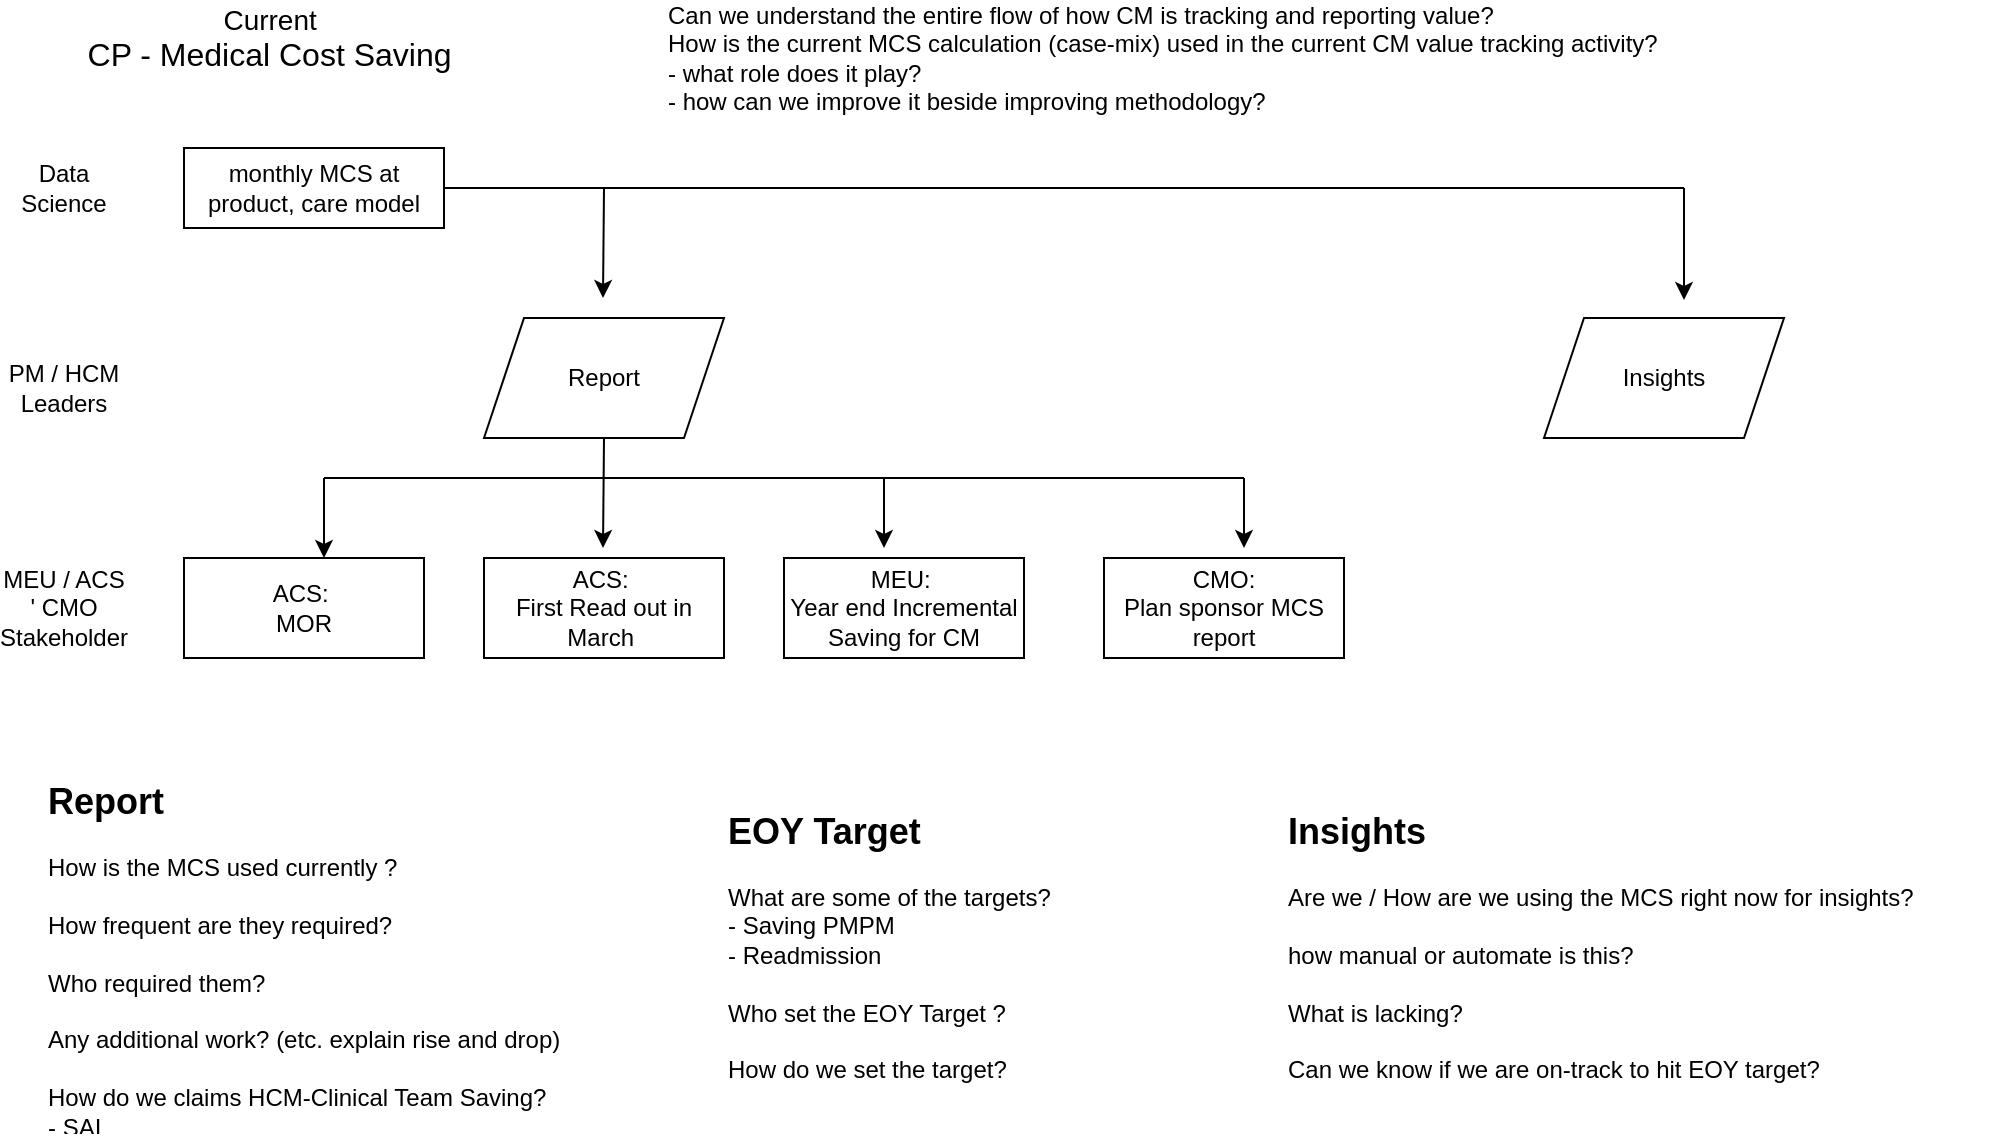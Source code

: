 <mxfile version="26.0.16">
  <diagram name="Page-1" id="IcREAzw2sgQeLnBdoRqM">
    <mxGraphModel dx="1242" dy="827" grid="1" gridSize="10" guides="1" tooltips="1" connect="1" arrows="1" fold="1" page="1" pageScale="1" pageWidth="850" pageHeight="1100" math="0" shadow="0">
      <root>
        <mxCell id="0" />
        <mxCell id="1" parent="0" />
        <mxCell id="AfprsVkvONHFLmgtK5Du-1" value="&lt;font style=&quot;font-size: 14px;&quot;&gt;Current&amp;nbsp;&lt;/font&gt;&lt;div&gt;&lt;font size=&quot;3&quot;&gt;CP -&amp;nbsp;&lt;/font&gt;&lt;span style=&quot;font-size: medium;&quot;&gt;Medical Cost Saving&amp;nbsp;&lt;/span&gt;&lt;/div&gt;" style="text;html=1;align=center;verticalAlign=middle;whiteSpace=wrap;rounded=0;" vertex="1" parent="1">
          <mxGeometry x="50" y="20" width="250" height="30" as="geometry" />
        </mxCell>
        <mxCell id="AfprsVkvONHFLmgtK5Du-2" value="Data Science" style="text;html=1;align=center;verticalAlign=middle;whiteSpace=wrap;rounded=0;" vertex="1" parent="1">
          <mxGeometry x="40" y="95" width="60" height="30" as="geometry" />
        </mxCell>
        <mxCell id="AfprsVkvONHFLmgtK5Du-3" value="PM / HCM Leaders" style="text;html=1;align=center;verticalAlign=middle;whiteSpace=wrap;rounded=0;" vertex="1" parent="1">
          <mxGeometry x="40" y="195" width="60" height="30" as="geometry" />
        </mxCell>
        <mxCell id="AfprsVkvONHFLmgtK5Du-4" value="MEU / ACS &#39; CMO Stakeholder" style="text;html=1;align=center;verticalAlign=middle;whiteSpace=wrap;rounded=0;" vertex="1" parent="1">
          <mxGeometry x="40" y="305" width="60" height="30" as="geometry" />
        </mxCell>
        <mxCell id="AfprsVkvONHFLmgtK5Du-6" value="monthly MCS at product, care model" style="rounded=0;whiteSpace=wrap;html=1;" vertex="1" parent="1">
          <mxGeometry x="130" y="90" width="130" height="40" as="geometry" />
        </mxCell>
        <mxCell id="AfprsVkvONHFLmgtK5Du-7" value="ACS:&amp;nbsp;&lt;div&gt;MOR&lt;/div&gt;" style="rounded=0;whiteSpace=wrap;html=1;" vertex="1" parent="1">
          <mxGeometry x="130" y="295" width="120" height="50" as="geometry" />
        </mxCell>
        <mxCell id="AfprsVkvONHFLmgtK5Du-8" value="ACS:&amp;nbsp;&lt;div&gt;First Read out in March&amp;nbsp;&lt;/div&gt;" style="rounded=0;whiteSpace=wrap;html=1;" vertex="1" parent="1">
          <mxGeometry x="280" y="295" width="120" height="50" as="geometry" />
        </mxCell>
        <mxCell id="AfprsVkvONHFLmgtK5Du-11" value="MEU:&amp;nbsp;&lt;div&gt;Year end Incremental Saving for CM&lt;/div&gt;" style="rounded=0;whiteSpace=wrap;html=1;" vertex="1" parent="1">
          <mxGeometry x="430" y="295" width="120" height="50" as="geometry" />
        </mxCell>
        <mxCell id="AfprsVkvONHFLmgtK5Du-12" value="" style="endArrow=classic;html=1;rounded=0;" edge="1" parent="1">
          <mxGeometry width="50" height="50" relative="1" as="geometry">
            <mxPoint x="340" y="110" as="sourcePoint" />
            <mxPoint x="339.5" y="165" as="targetPoint" />
          </mxGeometry>
        </mxCell>
        <mxCell id="AfprsVkvONHFLmgtK5Du-14" value="Report" style="shape=parallelogram;perimeter=parallelogramPerimeter;whiteSpace=wrap;html=1;fixedSize=1;" vertex="1" parent="1">
          <mxGeometry x="280" y="175" width="120" height="60" as="geometry" />
        </mxCell>
        <mxCell id="AfprsVkvONHFLmgtK5Du-15" value="" style="endArrow=classic;html=1;rounded=0;exitX=0.5;exitY=1;exitDx=0;exitDy=0;" edge="1" parent="1" source="AfprsVkvONHFLmgtK5Du-14">
          <mxGeometry width="50" height="50" relative="1" as="geometry">
            <mxPoint x="340" y="245" as="sourcePoint" />
            <mxPoint x="339.5" y="290" as="targetPoint" />
          </mxGeometry>
        </mxCell>
        <mxCell id="AfprsVkvONHFLmgtK5Du-16" value="" style="endArrow=none;html=1;rounded=0;" edge="1" parent="1">
          <mxGeometry width="50" height="50" relative="1" as="geometry">
            <mxPoint x="200" y="255" as="sourcePoint" />
            <mxPoint x="660" y="255" as="targetPoint" />
          </mxGeometry>
        </mxCell>
        <mxCell id="AfprsVkvONHFLmgtK5Du-17" value="" style="endArrow=classic;html=1;rounded=0;" edge="1" parent="1">
          <mxGeometry width="50" height="50" relative="1" as="geometry">
            <mxPoint x="200" y="255" as="sourcePoint" />
            <mxPoint x="200" y="295" as="targetPoint" />
          </mxGeometry>
        </mxCell>
        <mxCell id="AfprsVkvONHFLmgtK5Du-18" value="" style="endArrow=classic;html=1;rounded=0;" edge="1" parent="1">
          <mxGeometry width="50" height="50" relative="1" as="geometry">
            <mxPoint x="480" y="255" as="sourcePoint" />
            <mxPoint x="480" y="290" as="targetPoint" />
          </mxGeometry>
        </mxCell>
        <mxCell id="AfprsVkvONHFLmgtK5Du-19" value="CMO:&lt;div&gt;Plan sponsor MCS report&lt;/div&gt;" style="rounded=0;whiteSpace=wrap;html=1;" vertex="1" parent="1">
          <mxGeometry x="590" y="295" width="120" height="50" as="geometry" />
        </mxCell>
        <mxCell id="AfprsVkvONHFLmgtK5Du-20" value="" style="endArrow=classic;html=1;rounded=0;" edge="1" parent="1">
          <mxGeometry width="50" height="50" relative="1" as="geometry">
            <mxPoint x="660" y="255" as="sourcePoint" />
            <mxPoint x="660" y="290" as="targetPoint" />
          </mxGeometry>
        </mxCell>
        <mxCell id="AfprsVkvONHFLmgtK5Du-21" value="Insights" style="shape=parallelogram;perimeter=parallelogramPerimeter;whiteSpace=wrap;html=1;fixedSize=1;" vertex="1" parent="1">
          <mxGeometry x="810" y="175" width="120" height="60" as="geometry" />
        </mxCell>
        <mxCell id="AfprsVkvONHFLmgtK5Du-22" value="" style="endArrow=classic;html=1;rounded=0;" edge="1" parent="1">
          <mxGeometry width="50" height="50" relative="1" as="geometry">
            <mxPoint x="880" y="110" as="sourcePoint" />
            <mxPoint x="880" y="166" as="targetPoint" />
          </mxGeometry>
        </mxCell>
        <mxCell id="AfprsVkvONHFLmgtK5Du-23" value="" style="endArrow=none;html=1;rounded=0;exitX=1;exitY=0.5;exitDx=0;exitDy=0;" edge="1" parent="1" source="AfprsVkvONHFLmgtK5Du-6">
          <mxGeometry width="50" height="50" relative="1" as="geometry">
            <mxPoint x="340" y="110" as="sourcePoint" />
            <mxPoint x="880" y="110" as="targetPoint" />
            <Array as="points">
              <mxPoint x="540" y="110" />
            </Array>
          </mxGeometry>
        </mxCell>
        <mxCell id="AfprsVkvONHFLmgtK5Du-24" value="&lt;font style=&quot;font-size: 18px;&quot;&gt;&lt;b&gt;Report&lt;/b&gt;&lt;/font&gt;&amp;nbsp;&lt;div&gt;&lt;br&gt;&lt;/div&gt;&lt;div&gt;How is the MCS used currently ?&amp;nbsp;&lt;div&gt;&lt;br&gt;&lt;/div&gt;&lt;div&gt;How frequent are they required?&amp;nbsp;&lt;/div&gt;&lt;div&gt;&lt;br&gt;&lt;/div&gt;&lt;div&gt;Who required them?&amp;nbsp;&lt;/div&gt;&lt;div&gt;&lt;br&gt;&lt;/div&gt;&lt;div&gt;Any additional work? (etc. explain rise and drop)&lt;/div&gt;&lt;/div&gt;&lt;div&gt;&lt;br&gt;&lt;/div&gt;&lt;div&gt;How do we claims HCM-Clinical Team Saving?&lt;/div&gt;&lt;div&gt;- SAI&lt;/div&gt;" style="text;html=1;whiteSpace=wrap;overflow=hidden;rounded=0;" vertex="1" parent="1">
          <mxGeometry x="60" y="400" width="360" height="180" as="geometry" />
        </mxCell>
        <mxCell id="AfprsVkvONHFLmgtK5Du-25" value="&lt;b&gt;&lt;font style=&quot;font-size: 18px;&quot;&gt;Insights&lt;/font&gt;&amp;nbsp;&lt;/b&gt;&lt;div&gt;&lt;br&gt;&lt;/div&gt;&lt;div&gt;Are we / How are we using the MCS right now for insights?&amp;nbsp;&lt;/div&gt;&lt;div&gt;&lt;br&gt;&lt;/div&gt;&lt;div&gt;how manual or automate is this?&amp;nbsp;&lt;/div&gt;&lt;div&gt;&lt;br&gt;&lt;/div&gt;&lt;div&gt;What is lacking?&amp;nbsp;&lt;/div&gt;&lt;div&gt;&lt;br&gt;&lt;/div&gt;&lt;div&gt;Can we know if we are on-track to hit EOY target?&lt;/div&gt;" style="text;html=1;whiteSpace=wrap;overflow=hidden;rounded=0;" vertex="1" parent="1">
          <mxGeometry x="680" y="415" width="360" height="150" as="geometry" />
        </mxCell>
        <mxCell id="AfprsVkvONHFLmgtK5Du-26" value="&lt;b&gt;&lt;font style=&quot;font-size: 18px;&quot;&gt;EOY Target&lt;/font&gt;&amp;nbsp;&lt;/b&gt;&lt;div&gt;&lt;br&gt;&lt;/div&gt;&lt;div&gt;What are some of the targets?&amp;nbsp;&lt;/div&gt;&lt;div&gt;- Saving PMPM&lt;/div&gt;&lt;div&gt;- Readmission&amp;nbsp;&lt;/div&gt;&lt;div&gt;&lt;br&gt;&lt;/div&gt;&lt;div&gt;Who set the EOY Target ?&amp;nbsp;&lt;/div&gt;&lt;div&gt;&lt;br&gt;&lt;/div&gt;&lt;div&gt;How do we set the target?&amp;nbsp;&lt;/div&gt;" style="text;html=1;whiteSpace=wrap;overflow=hidden;rounded=0;" vertex="1" parent="1">
          <mxGeometry x="400" y="415" width="200" height="150" as="geometry" />
        </mxCell>
        <mxCell id="AfprsVkvONHFLmgtK5Du-27" value="&lt;div&gt;Can we understand the entire flow of how CM is tracking and reporting value?&lt;/div&gt;How is the current MCS calculation (case-mix) used in the current CM value tracking activity?&amp;nbsp;&lt;div&gt;- what role does it play?&amp;nbsp;&lt;/div&gt;&lt;div&gt;- how can we improve it beside improving methodology?&amp;nbsp;&lt;/div&gt;" style="text;html=1;align=left;verticalAlign=middle;whiteSpace=wrap;rounded=0;" vertex="1" parent="1">
          <mxGeometry x="370" y="20" width="540" height="50" as="geometry" />
        </mxCell>
      </root>
    </mxGraphModel>
  </diagram>
</mxfile>
